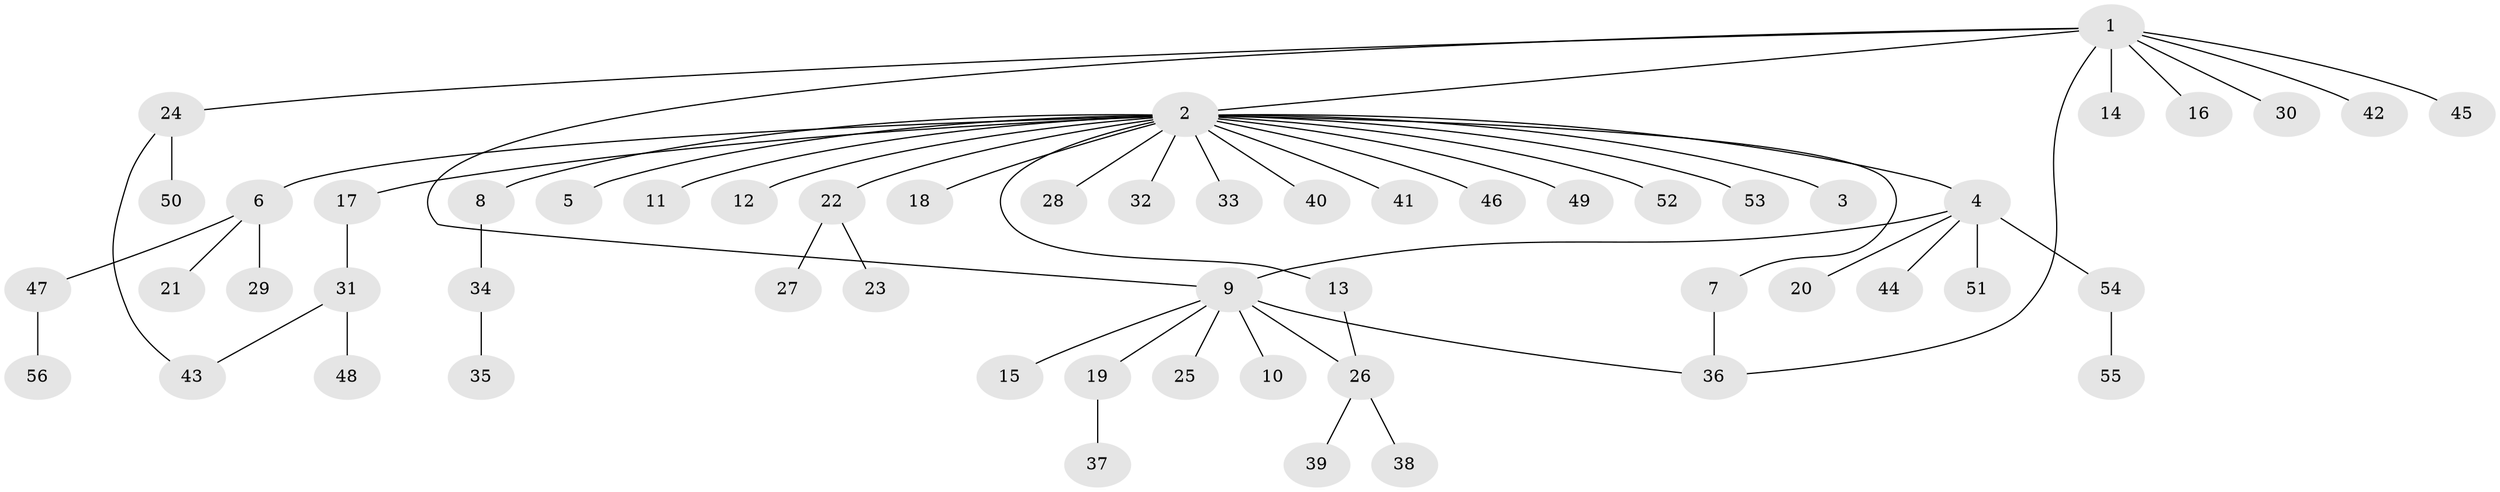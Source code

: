 // coarse degree distribution, {7: 0.02127659574468085, 23: 0.02127659574468085, 1: 0.723404255319149, 6: 0.02127659574468085, 3: 0.0425531914893617, 2: 0.1276595744680851, 8: 0.02127659574468085, 4: 0.02127659574468085}
// Generated by graph-tools (version 1.1) at 2025/41/03/06/25 10:41:47]
// undirected, 56 vertices, 60 edges
graph export_dot {
graph [start="1"]
  node [color=gray90,style=filled];
  1;
  2;
  3;
  4;
  5;
  6;
  7;
  8;
  9;
  10;
  11;
  12;
  13;
  14;
  15;
  16;
  17;
  18;
  19;
  20;
  21;
  22;
  23;
  24;
  25;
  26;
  27;
  28;
  29;
  30;
  31;
  32;
  33;
  34;
  35;
  36;
  37;
  38;
  39;
  40;
  41;
  42;
  43;
  44;
  45;
  46;
  47;
  48;
  49;
  50;
  51;
  52;
  53;
  54;
  55;
  56;
  1 -- 2;
  1 -- 9;
  1 -- 14;
  1 -- 16;
  1 -- 24;
  1 -- 30;
  1 -- 36;
  1 -- 42;
  1 -- 45;
  2 -- 3;
  2 -- 4;
  2 -- 5;
  2 -- 6;
  2 -- 7;
  2 -- 8;
  2 -- 11;
  2 -- 12;
  2 -- 13;
  2 -- 17;
  2 -- 18;
  2 -- 22;
  2 -- 28;
  2 -- 32;
  2 -- 33;
  2 -- 40;
  2 -- 41;
  2 -- 46;
  2 -- 49;
  2 -- 52;
  2 -- 53;
  4 -- 9;
  4 -- 20;
  4 -- 44;
  4 -- 51;
  4 -- 54;
  6 -- 21;
  6 -- 29;
  6 -- 47;
  7 -- 36;
  8 -- 34;
  9 -- 10;
  9 -- 15;
  9 -- 19;
  9 -- 25;
  9 -- 26;
  9 -- 36;
  13 -- 26;
  17 -- 31;
  19 -- 37;
  22 -- 23;
  22 -- 27;
  24 -- 43;
  24 -- 50;
  26 -- 38;
  26 -- 39;
  31 -- 43;
  31 -- 48;
  34 -- 35;
  47 -- 56;
  54 -- 55;
}
